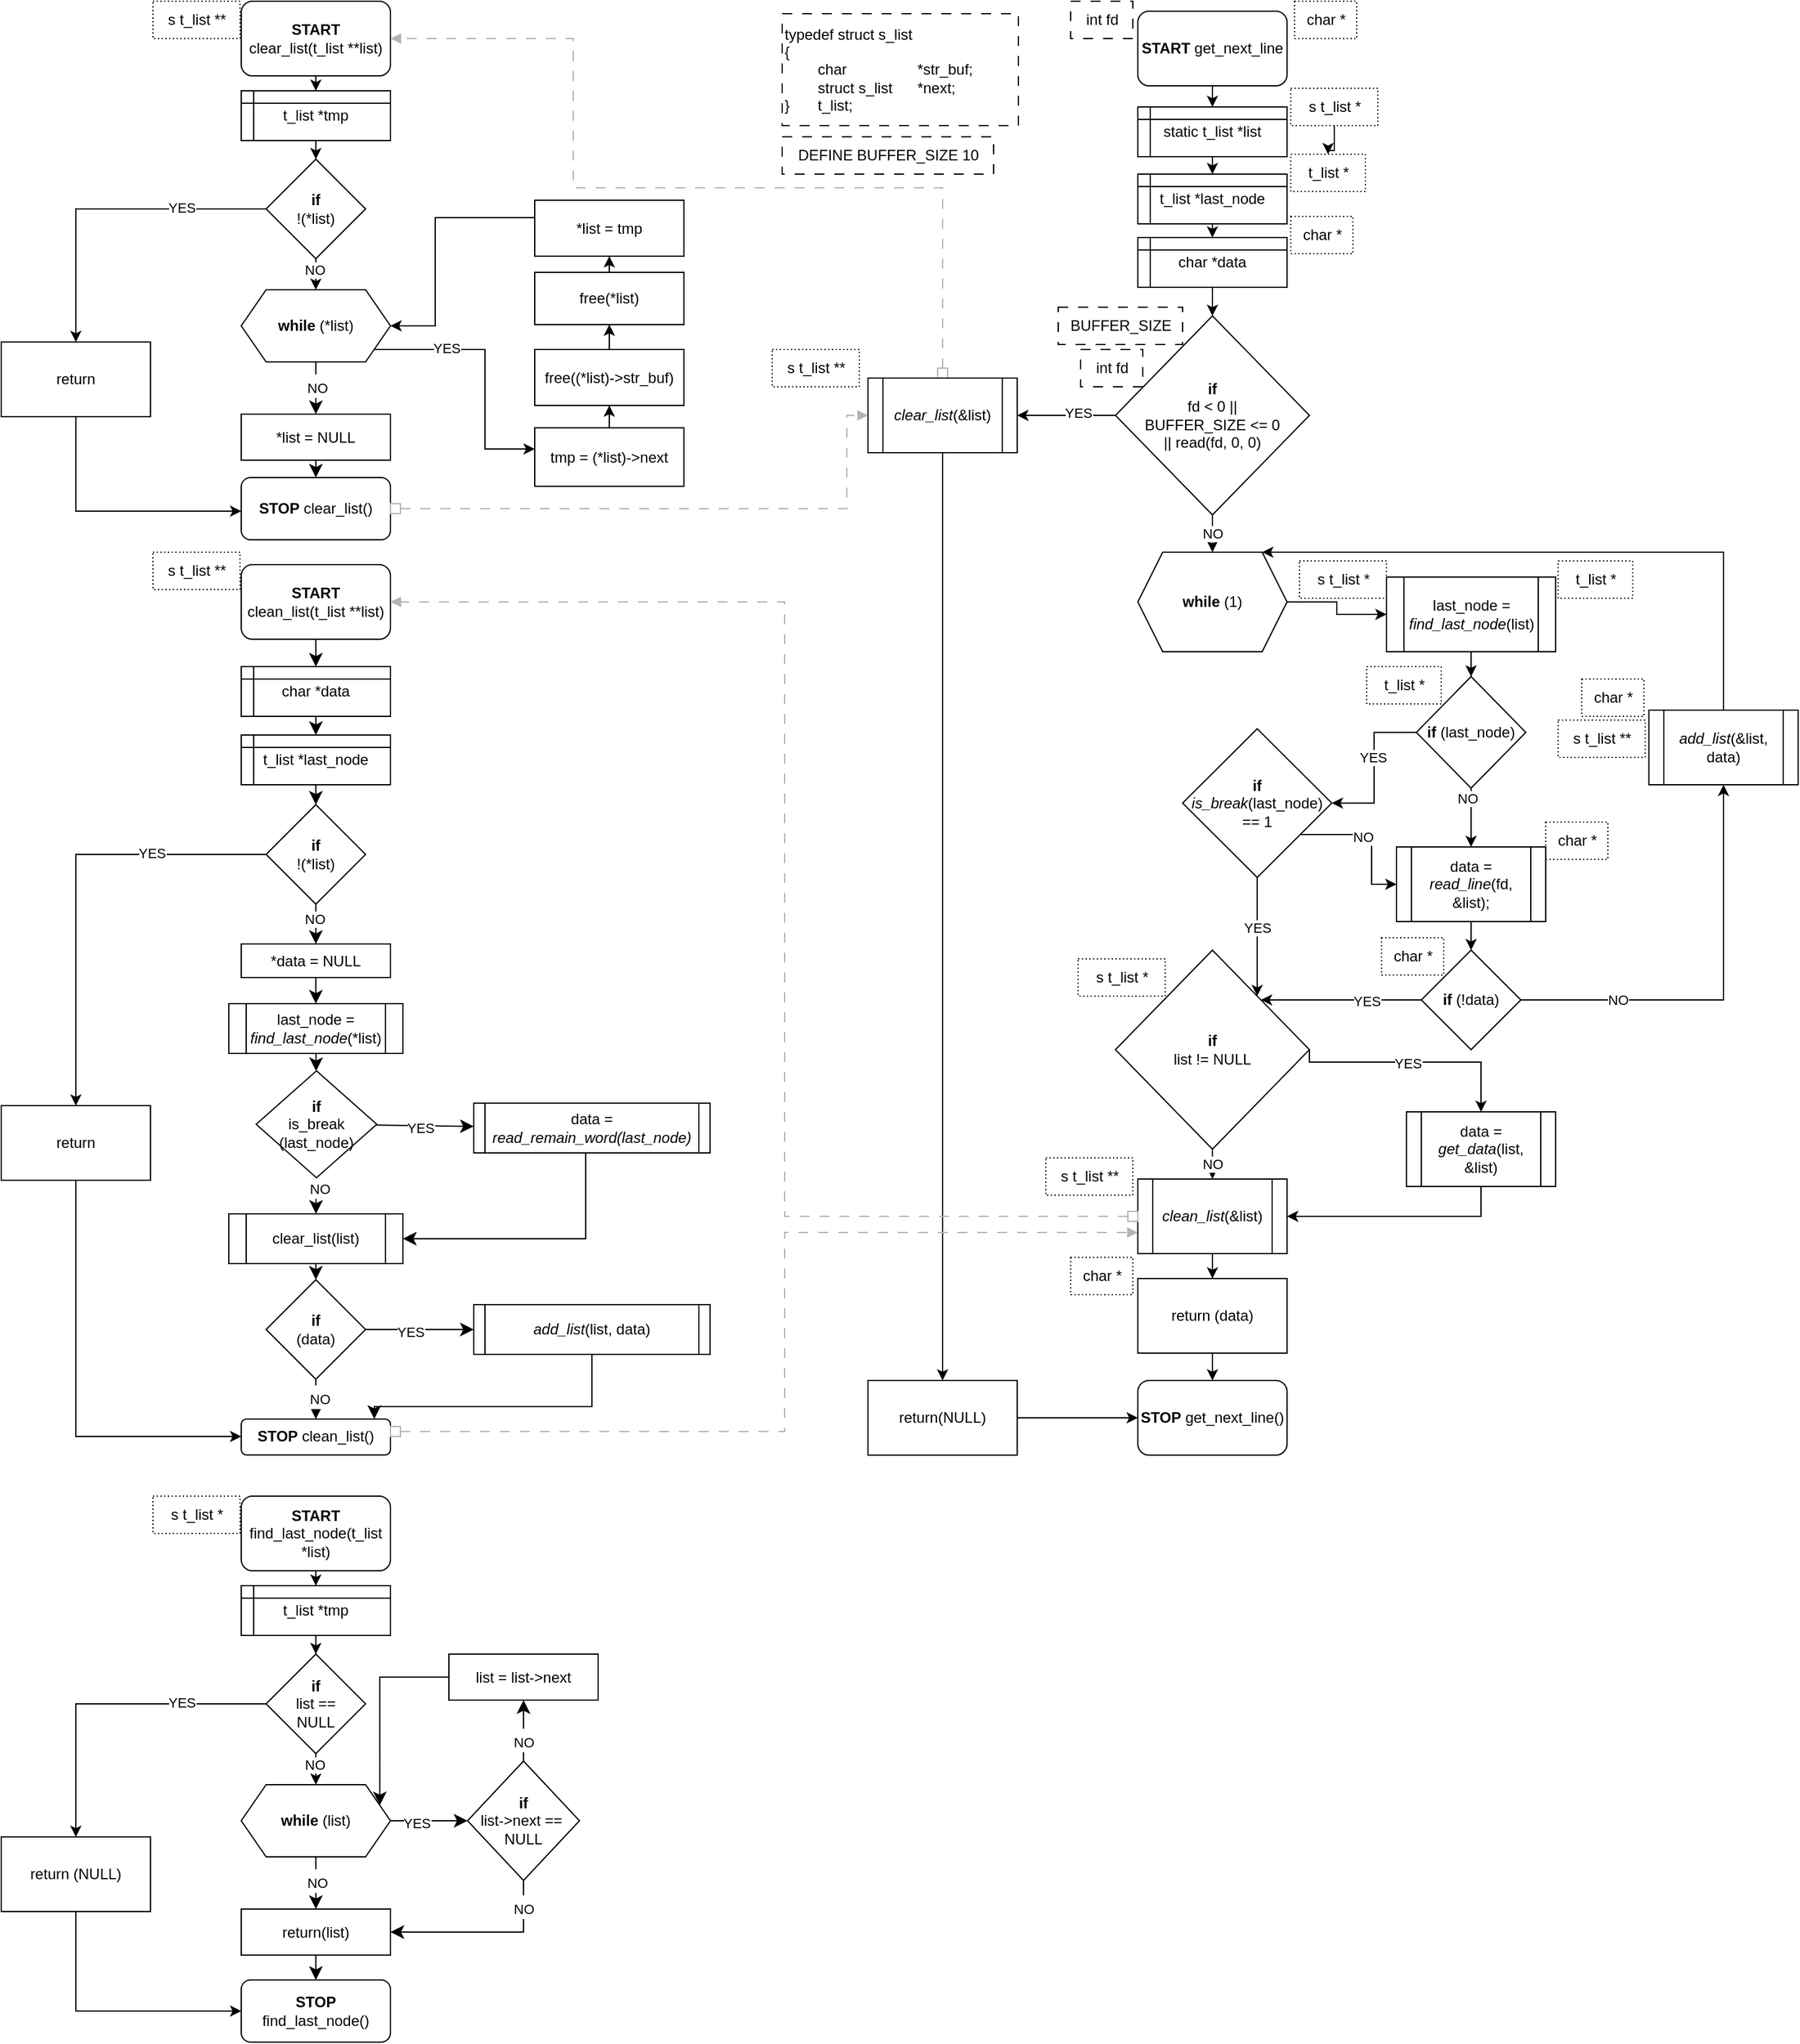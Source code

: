 <mxfile version="22.1.16" type="github">
  <diagram id="C5RBs43oDa-KdzZeNtuy" name="Page-1">
    <mxGraphModel dx="1307" dy="957" grid="1" gridSize="10" guides="1" tooltips="1" connect="1" arrows="1" fold="1" page="1" pageScale="1" pageWidth="827" pageHeight="1169" math="0" shadow="0">
      <root>
        <mxCell id="WIyWlLk6GJQsqaUBKTNV-0" />
        <mxCell id="WIyWlLk6GJQsqaUBKTNV-1" parent="WIyWlLk6GJQsqaUBKTNV-0" />
        <mxCell id="hBUY9OWEQW0w1tbR3MpV-15" style="edgeStyle=orthogonalEdgeStyle;rounded=0;orthogonalLoop=1;jettySize=auto;html=1;" parent="WIyWlLk6GJQsqaUBKTNV-1" source="hBUY9OWEQW0w1tbR3MpV-0" target="hBUY9OWEQW0w1tbR3MpV-2" edge="1">
          <mxGeometry relative="1" as="geometry" />
        </mxCell>
        <mxCell id="hBUY9OWEQW0w1tbR3MpV-0" value="&lt;b&gt;START&lt;/b&gt; get_next_line" style="rounded=1;whiteSpace=wrap;html=1;" parent="WIyWlLk6GJQsqaUBKTNV-1" vertex="1">
          <mxGeometry x="294" y="8" width="120" height="60" as="geometry" />
        </mxCell>
        <mxCell id="hBUY9OWEQW0w1tbR3MpV-1" value="int fd" style="text;html=1;align=center;verticalAlign=middle;resizable=0;points=[];autosize=1;strokeColor=default;fillColor=none;dashed=1;dashPattern=8 8;" parent="WIyWlLk6GJQsqaUBKTNV-1" vertex="1">
          <mxGeometry x="240" width="50" height="30" as="geometry" />
        </mxCell>
        <mxCell id="hBUY9OWEQW0w1tbR3MpV-16" style="edgeStyle=orthogonalEdgeStyle;rounded=0;orthogonalLoop=1;jettySize=auto;html=1;entryX=0.5;entryY=0;entryDx=0;entryDy=0;" parent="WIyWlLk6GJQsqaUBKTNV-1" source="hBUY9OWEQW0w1tbR3MpV-2" target="hBUY9OWEQW0w1tbR3MpV-3" edge="1">
          <mxGeometry relative="1" as="geometry" />
        </mxCell>
        <mxCell id="hBUY9OWEQW0w1tbR3MpV-2" value="static t_list *list" style="shape=internalStorage;whiteSpace=wrap;html=1;backgroundOutline=1;dx=10;dy=10;" parent="WIyWlLk6GJQsqaUBKTNV-1" vertex="1">
          <mxGeometry x="294" y="85" width="120" height="40" as="geometry" />
        </mxCell>
        <mxCell id="hBUY9OWEQW0w1tbR3MpV-17" style="edgeStyle=orthogonalEdgeStyle;rounded=0;orthogonalLoop=1;jettySize=auto;html=1;entryX=0.5;entryY=0;entryDx=0;entryDy=0;" parent="WIyWlLk6GJQsqaUBKTNV-1" source="hBUY9OWEQW0w1tbR3MpV-3" target="hBUY9OWEQW0w1tbR3MpV-4" edge="1">
          <mxGeometry relative="1" as="geometry" />
        </mxCell>
        <mxCell id="hBUY9OWEQW0w1tbR3MpV-3" value="t_list *last_node" style="shape=internalStorage;whiteSpace=wrap;html=1;backgroundOutline=1;dx=10;dy=10;" parent="WIyWlLk6GJQsqaUBKTNV-1" vertex="1">
          <mxGeometry x="294" y="139" width="120" height="40" as="geometry" />
        </mxCell>
        <mxCell id="hBUY9OWEQW0w1tbR3MpV-18" style="edgeStyle=orthogonalEdgeStyle;rounded=0;orthogonalLoop=1;jettySize=auto;html=1;entryX=0.5;entryY=0;entryDx=0;entryDy=0;" parent="WIyWlLk6GJQsqaUBKTNV-1" source="hBUY9OWEQW0w1tbR3MpV-4" target="hBUY9OWEQW0w1tbR3MpV-5" edge="1">
          <mxGeometry relative="1" as="geometry" />
        </mxCell>
        <mxCell id="hBUY9OWEQW0w1tbR3MpV-4" value="char *data" style="shape=internalStorage;whiteSpace=wrap;html=1;backgroundOutline=1;dx=10;dy=10;" parent="WIyWlLk6GJQsqaUBKTNV-1" vertex="1">
          <mxGeometry x="294" y="190" width="120" height="40" as="geometry" />
        </mxCell>
        <mxCell id="hBUY9OWEQW0w1tbR3MpV-8" value="" style="edgeStyle=orthogonalEdgeStyle;rounded=0;orthogonalLoop=1;jettySize=auto;html=1;" parent="WIyWlLk6GJQsqaUBKTNV-1" source="hBUY9OWEQW0w1tbR3MpV-5" target="hBUY9OWEQW0w1tbR3MpV-9" edge="1">
          <mxGeometry relative="1" as="geometry">
            <mxPoint x="178" y="333" as="targetPoint" />
          </mxGeometry>
        </mxCell>
        <mxCell id="hBUY9OWEQW0w1tbR3MpV-22" value="YES" style="edgeLabel;html=1;align=center;verticalAlign=middle;resizable=0;points=[];" parent="hBUY9OWEQW0w1tbR3MpV-8" vertex="1" connectable="0">
          <mxGeometry x="-0.226" y="-2" relative="1" as="geometry">
            <mxPoint as="offset" />
          </mxGeometry>
        </mxCell>
        <mxCell id="hBUY9OWEQW0w1tbR3MpV-20" value="NO" style="edgeStyle=orthogonalEdgeStyle;rounded=0;orthogonalLoop=1;jettySize=auto;html=1;" parent="WIyWlLk6GJQsqaUBKTNV-1" source="hBUY9OWEQW0w1tbR3MpV-5" target="hBUY9OWEQW0w1tbR3MpV-19" edge="1">
          <mxGeometry relative="1" as="geometry" />
        </mxCell>
        <mxCell id="hBUY9OWEQW0w1tbR3MpV-5" value="&lt;b&gt;if&lt;/b&gt;&lt;br&gt;fd &amp;lt; 0 || &lt;br&gt;BUFFER_SIZE &amp;lt;= 0 &lt;br&gt;|| read(fd, 0, 0)" style="rhombus;whiteSpace=wrap;html=1;" parent="WIyWlLk6GJQsqaUBKTNV-1" vertex="1">
          <mxGeometry x="276" y="253" width="156" height="160" as="geometry" />
        </mxCell>
        <mxCell id="hBUY9OWEQW0w1tbR3MpV-6" value="char *" style="text;html=1;align=center;verticalAlign=middle;resizable=0;points=[];autosize=1;strokeColor=default;fillColor=none;dashed=1;dashPattern=1 2;" parent="WIyWlLk6GJQsqaUBKTNV-1" vertex="1">
          <mxGeometry x="420" width="50" height="30" as="geometry" />
        </mxCell>
        <mxCell id="hBUY9OWEQW0w1tbR3MpV-12" value="" style="edgeStyle=orthogonalEdgeStyle;rounded=0;orthogonalLoop=1;jettySize=auto;html=1;" parent="WIyWlLk6GJQsqaUBKTNV-1" source="hBUY9OWEQW0w1tbR3MpV-9" target="hBUY9OWEQW0w1tbR3MpV-11" edge="1">
          <mxGeometry relative="1" as="geometry" />
        </mxCell>
        <mxCell id="hBUY9OWEQW0w1tbR3MpV-86" style="edgeStyle=orthogonalEdgeStyle;rounded=0;orthogonalLoop=1;jettySize=auto;html=1;dashed=1;dashPattern=8 8;strokeColor=#B3B3B3;endArrow=block;endFill=1;startArrow=box;startFill=0;" parent="WIyWlLk6GJQsqaUBKTNV-1" source="hBUY9OWEQW0w1tbR3MpV-9" target="hBUY9OWEQW0w1tbR3MpV-85" edge="1">
          <mxGeometry relative="1" as="geometry">
            <Array as="points">
              <mxPoint x="137" y="150" />
              <mxPoint x="-160" y="150" />
              <mxPoint x="-160" y="30" />
            </Array>
          </mxGeometry>
        </mxCell>
        <mxCell id="hBUY9OWEQW0w1tbR3MpV-9" value="&lt;i&gt;clear_list&lt;/i&gt;(&amp;amp;list)" style="shape=process;whiteSpace=wrap;html=1;backgroundOutline=1;" parent="WIyWlLk6GJQsqaUBKTNV-1" vertex="1">
          <mxGeometry x="77" y="303" width="120" height="60" as="geometry" />
        </mxCell>
        <mxCell id="hBUY9OWEQW0w1tbR3MpV-47" style="edgeStyle=orthogonalEdgeStyle;rounded=0;orthogonalLoop=1;jettySize=auto;html=1;" parent="WIyWlLk6GJQsqaUBKTNV-1" source="hBUY9OWEQW0w1tbR3MpV-11" target="hBUY9OWEQW0w1tbR3MpV-13" edge="1">
          <mxGeometry relative="1" as="geometry" />
        </mxCell>
        <mxCell id="hBUY9OWEQW0w1tbR3MpV-11" value="return(NULL)" style="whiteSpace=wrap;html=1;" parent="WIyWlLk6GJQsqaUBKTNV-1" vertex="1">
          <mxGeometry x="77" y="1109" width="120" height="60" as="geometry" />
        </mxCell>
        <mxCell id="hBUY9OWEQW0w1tbR3MpV-13" value="&lt;b&gt;STOP&lt;/b&gt; get_next_line()" style="rounded=1;whiteSpace=wrap;html=1;" parent="WIyWlLk6GJQsqaUBKTNV-1" vertex="1">
          <mxGeometry x="294" y="1109" width="120" height="60" as="geometry" />
        </mxCell>
        <mxCell id="hBUY9OWEQW0w1tbR3MpV-43" value="" style="edgeStyle=orthogonalEdgeStyle;rounded=0;orthogonalLoop=1;jettySize=auto;html=1;exitX=1;exitY=0.5;exitDx=0;exitDy=0;" parent="WIyWlLk6GJQsqaUBKTNV-1" source="hBUY9OWEQW0w1tbR3MpV-19" target="hBUY9OWEQW0w1tbR3MpV-42" edge="1">
          <mxGeometry relative="1" as="geometry">
            <mxPoint x="414" y="463" as="sourcePoint" />
          </mxGeometry>
        </mxCell>
        <mxCell id="hBUY9OWEQW0w1tbR3MpV-19" value="&lt;b&gt;while&lt;/b&gt; (1)" style="shape=hexagon;perimeter=hexagonPerimeter2;whiteSpace=wrap;html=1;fixedSize=1;" parent="WIyWlLk6GJQsqaUBKTNV-1" vertex="1">
          <mxGeometry x="294" y="443" width="120" height="80" as="geometry" />
        </mxCell>
        <mxCell id="hBUY9OWEQW0w1tbR3MpV-28" value="NO" style="edgeStyle=orthogonalEdgeStyle;rounded=0;orthogonalLoop=1;jettySize=auto;html=1;" parent="WIyWlLk6GJQsqaUBKTNV-1" source="hBUY9OWEQW0w1tbR3MpV-21" target="hBUY9OWEQW0w1tbR3MpV-27" edge="1">
          <mxGeometry relative="1" as="geometry" />
        </mxCell>
        <mxCell id="hBUY9OWEQW0w1tbR3MpV-39" value="" style="edgeStyle=orthogonalEdgeStyle;rounded=0;orthogonalLoop=1;jettySize=auto;html=1;entryX=0.5;entryY=0;entryDx=0;entryDy=0;exitX=1;exitY=0.5;exitDx=0;exitDy=0;" parent="WIyWlLk6GJQsqaUBKTNV-1" source="hBUY9OWEQW0w1tbR3MpV-21" target="hBUY9OWEQW0w1tbR3MpV-38" edge="1">
          <mxGeometry relative="1" as="geometry">
            <Array as="points">
              <mxPoint x="432" y="853" />
              <mxPoint x="570" y="853" />
            </Array>
          </mxGeometry>
        </mxCell>
        <mxCell id="hBUY9OWEQW0w1tbR3MpV-40" value="YES" style="edgeLabel;html=1;align=center;verticalAlign=middle;resizable=0;points=[];" parent="hBUY9OWEQW0w1tbR3MpV-39" vertex="1" connectable="0">
          <mxGeometry x="-0.061" relative="1" as="geometry">
            <mxPoint y="1" as="offset" />
          </mxGeometry>
        </mxCell>
        <mxCell id="hBUY9OWEQW0w1tbR3MpV-21" value="&lt;b&gt;if&lt;/b&gt;&lt;br&gt;list != NULL" style="rhombus;whiteSpace=wrap;html=1;" parent="WIyWlLk6GJQsqaUBKTNV-1" vertex="1">
          <mxGeometry x="276" y="763" width="156" height="160" as="geometry" />
        </mxCell>
        <mxCell id="hBUY9OWEQW0w1tbR3MpV-68" style="edgeStyle=orthogonalEdgeStyle;rounded=0;orthogonalLoop=1;jettySize=auto;html=1;" parent="WIyWlLk6GJQsqaUBKTNV-1" source="hBUY9OWEQW0w1tbR3MpV-27" target="hBUY9OWEQW0w1tbR3MpV-67" edge="1">
          <mxGeometry relative="1" as="geometry" />
        </mxCell>
        <mxCell id="hBUY9OWEQW0w1tbR3MpV-27" value="&lt;i&gt;clean_list&lt;/i&gt;(&amp;amp;list)" style="shape=process;whiteSpace=wrap;html=1;backgroundOutline=1;" parent="WIyWlLk6GJQsqaUBKTNV-1" vertex="1">
          <mxGeometry x="294" y="947" width="120" height="60" as="geometry" />
        </mxCell>
        <mxCell id="hBUY9OWEQW0w1tbR3MpV-33" value="" style="edgeStyle=orthogonalEdgeStyle;rounded=0;orthogonalLoop=1;jettySize=auto;html=1;" parent="WIyWlLk6GJQsqaUBKTNV-1" source="hBUY9OWEQW0w1tbR3MpV-31" target="hBUY9OWEQW0w1tbR3MpV-32" edge="1">
          <mxGeometry relative="1" as="geometry" />
        </mxCell>
        <mxCell id="hBUY9OWEQW0w1tbR3MpV-31" value="s t_list *" style="text;html=1;align=center;verticalAlign=middle;resizable=0;points=[];autosize=1;strokeColor=default;fillColor=none;dashed=1;dashPattern=1 2;" parent="WIyWlLk6GJQsqaUBKTNV-1" vertex="1">
          <mxGeometry x="417" y="70" width="70" height="30" as="geometry" />
        </mxCell>
        <mxCell id="hBUY9OWEQW0w1tbR3MpV-32" value="t_list *" style="text;html=1;align=center;verticalAlign=middle;resizable=0;points=[];autosize=1;strokeColor=default;fillColor=none;dashed=1;dashPattern=1 2;" parent="WIyWlLk6GJQsqaUBKTNV-1" vertex="1">
          <mxGeometry x="417" y="123" width="60" height="30" as="geometry" />
        </mxCell>
        <mxCell id="hBUY9OWEQW0w1tbR3MpV-34" value="char *" style="text;html=1;align=center;verticalAlign=middle;resizable=0;points=[];autosize=1;strokeColor=default;fillColor=none;dashed=1;dashPattern=1 2;" parent="WIyWlLk6GJQsqaUBKTNV-1" vertex="1">
          <mxGeometry x="417" y="173" width="50" height="30" as="geometry" />
        </mxCell>
        <mxCell id="hBUY9OWEQW0w1tbR3MpV-35" value="&lt;div&gt;typedef struct s_list&lt;/div&gt;&lt;div&gt;&lt;span style=&quot;background-color: initial;&quot;&gt;{&lt;/span&gt;&lt;/div&gt;&lt;div&gt;&lt;span style=&quot;white-space: pre;&quot;&gt;&#x9;&lt;/span&gt;char&lt;span style=&quot;white-space: pre;&quot;&gt;&#x9;&lt;/span&gt;&lt;span style=&quot;white-space: pre;&quot;&gt;&#x9;&lt;/span&gt;&lt;span style=&quot;white-space: pre;&quot;&gt;&#x9;&lt;/span&gt;*str_buf;&lt;span style=&quot;&quot;&gt;&lt;span style=&quot;white-space: pre;&quot;&gt;&amp;nbsp;&amp;nbsp;&amp;nbsp;&amp;nbsp;&lt;/span&gt;&lt;/span&gt;&lt;span style=&quot;&quot;&gt;&lt;/span&gt;&lt;/div&gt;&lt;div&gt;&lt;span style=&quot;&quot;&gt;&lt;span style=&quot;white-space: pre;&quot;&gt;&#x9;&lt;/span&gt;struct s_list&lt;span style=&quot;&quot;&gt;&lt;span style=&quot;white-space: pre;&quot;&gt;&amp;nbsp;&amp;nbsp;&amp;nbsp;&amp;nbsp;&lt;span style=&quot;white-space: pre;&quot;&gt;&#x9;&lt;/span&gt;&lt;/span&gt;&lt;/span&gt;*next;&lt;/span&gt;&lt;/div&gt;&lt;div&gt;}&lt;span style=&quot;white-space: pre;&quot;&gt;&#x9;&lt;/span&gt;t_list;&lt;/div&gt;" style="text;html=1;align=left;verticalAlign=middle;resizable=0;points=[];autosize=1;strokeColor=default;fillColor=none;dashed=1;dashPattern=8 8;" parent="WIyWlLk6GJQsqaUBKTNV-1" vertex="1">
          <mxGeometry x="8" y="10" width="190" height="90" as="geometry" />
        </mxCell>
        <mxCell id="hBUY9OWEQW0w1tbR3MpV-41" style="edgeStyle=orthogonalEdgeStyle;rounded=0;orthogonalLoop=1;jettySize=auto;html=1;entryX=1;entryY=0.5;entryDx=0;entryDy=0;" parent="WIyWlLk6GJQsqaUBKTNV-1" source="hBUY9OWEQW0w1tbR3MpV-38" target="hBUY9OWEQW0w1tbR3MpV-27" edge="1">
          <mxGeometry relative="1" as="geometry">
            <Array as="points">
              <mxPoint x="570" y="977" />
            </Array>
          </mxGeometry>
        </mxCell>
        <mxCell id="hBUY9OWEQW0w1tbR3MpV-38" value="data = &lt;i&gt;get_data&lt;/i&gt;(list, &amp;amp;list)" style="shape=process;whiteSpace=wrap;html=1;backgroundOutline=1;" parent="WIyWlLk6GJQsqaUBKTNV-1" vertex="1">
          <mxGeometry x="510" y="893" width="120" height="60" as="geometry" />
        </mxCell>
        <mxCell id="hBUY9OWEQW0w1tbR3MpV-45" value="" style="edgeStyle=orthogonalEdgeStyle;rounded=0;orthogonalLoop=1;jettySize=auto;html=1;" parent="WIyWlLk6GJQsqaUBKTNV-1" source="hBUY9OWEQW0w1tbR3MpV-42" target="hBUY9OWEQW0w1tbR3MpV-44" edge="1">
          <mxGeometry relative="1" as="geometry" />
        </mxCell>
        <mxCell id="hBUY9OWEQW0w1tbR3MpV-42" value="last_node = &lt;i&gt;find_last_node&lt;/i&gt;(list)" style="shape=process;whiteSpace=wrap;html=1;backgroundOutline=1;" parent="WIyWlLk6GJQsqaUBKTNV-1" vertex="1">
          <mxGeometry x="494" y="463" width="136" height="60" as="geometry" />
        </mxCell>
        <mxCell id="hBUY9OWEQW0w1tbR3MpV-49" value="" style="edgeStyle=orthogonalEdgeStyle;rounded=0;orthogonalLoop=1;jettySize=auto;html=1;" parent="WIyWlLk6GJQsqaUBKTNV-1" source="hBUY9OWEQW0w1tbR3MpV-44" target="hBUY9OWEQW0w1tbR3MpV-48" edge="1">
          <mxGeometry relative="1" as="geometry" />
        </mxCell>
        <mxCell id="hBUY9OWEQW0w1tbR3MpV-50" value="NO" style="edgeLabel;html=1;align=center;verticalAlign=middle;resizable=0;points=[];" parent="hBUY9OWEQW0w1tbR3MpV-49" vertex="1" connectable="0">
          <mxGeometry x="-0.66" y="-3" relative="1" as="geometry">
            <mxPoint as="offset" />
          </mxGeometry>
        </mxCell>
        <mxCell id="hBUY9OWEQW0w1tbR3MpV-52" value="" style="edgeStyle=orthogonalEdgeStyle;rounded=0;orthogonalLoop=1;jettySize=auto;html=1;" parent="WIyWlLk6GJQsqaUBKTNV-1" source="hBUY9OWEQW0w1tbR3MpV-44" target="hBUY9OWEQW0w1tbR3MpV-51" edge="1">
          <mxGeometry relative="1" as="geometry" />
        </mxCell>
        <mxCell id="hBUY9OWEQW0w1tbR3MpV-53" value="YES" style="edgeLabel;html=1;align=center;verticalAlign=middle;resizable=0;points=[];" parent="hBUY9OWEQW0w1tbR3MpV-52" vertex="1" connectable="0">
          <mxGeometry x="-0.15" y="-1" relative="1" as="geometry">
            <mxPoint y="1" as="offset" />
          </mxGeometry>
        </mxCell>
        <mxCell id="hBUY9OWEQW0w1tbR3MpV-44" value="&lt;b&gt;if&lt;/b&gt;&amp;nbsp;(last_node)" style="rhombus;whiteSpace=wrap;html=1;" parent="WIyWlLk6GJQsqaUBKTNV-1" vertex="1">
          <mxGeometry x="518" y="543" width="88" height="89.75" as="geometry" />
        </mxCell>
        <mxCell id="hBUY9OWEQW0w1tbR3MpV-55" value="" style="edgeStyle=orthogonalEdgeStyle;rounded=0;orthogonalLoop=1;jettySize=auto;html=1;" parent="WIyWlLk6GJQsqaUBKTNV-1" source="hBUY9OWEQW0w1tbR3MpV-48" target="hBUY9OWEQW0w1tbR3MpV-54" edge="1">
          <mxGeometry relative="1" as="geometry" />
        </mxCell>
        <mxCell id="hBUY9OWEQW0w1tbR3MpV-48" value="data = &lt;i&gt;read_line&lt;/i&gt;(fd, &amp;amp;list);" style="shape=process;whiteSpace=wrap;html=1;backgroundOutline=1;" parent="WIyWlLk6GJQsqaUBKTNV-1" vertex="1">
          <mxGeometry x="502" y="680" width="120" height="60" as="geometry" />
        </mxCell>
        <mxCell id="hBUY9OWEQW0w1tbR3MpV-61" style="edgeStyle=orthogonalEdgeStyle;rounded=0;orthogonalLoop=1;jettySize=auto;html=1;entryX=0;entryY=0.5;entryDx=0;entryDy=0;" parent="WIyWlLk6GJQsqaUBKTNV-1" source="hBUY9OWEQW0w1tbR3MpV-51" target="hBUY9OWEQW0w1tbR3MpV-48" edge="1">
          <mxGeometry relative="1" as="geometry">
            <Array as="points">
              <mxPoint x="482" y="670" />
              <mxPoint x="482" y="710" />
            </Array>
          </mxGeometry>
        </mxCell>
        <mxCell id="hBUY9OWEQW0w1tbR3MpV-62" value="NO" style="edgeLabel;html=1;align=center;verticalAlign=middle;resizable=0;points=[];" parent="hBUY9OWEQW0w1tbR3MpV-61" vertex="1" connectable="0">
          <mxGeometry x="-0.136" y="-1" relative="1" as="geometry">
            <mxPoint y="1" as="offset" />
          </mxGeometry>
        </mxCell>
        <mxCell id="hBUY9OWEQW0w1tbR3MpV-51" value="&lt;b&gt;if&lt;/b&gt;&lt;br&gt;&lt;i&gt;is_break&lt;/i&gt;(last_node) == 1" style="rhombus;whiteSpace=wrap;html=1;" parent="WIyWlLk6GJQsqaUBKTNV-1" vertex="1">
          <mxGeometry x="330" y="585" width="120" height="119.5" as="geometry" />
        </mxCell>
        <mxCell id="hBUY9OWEQW0w1tbR3MpV-64" value="" style="edgeStyle=orthogonalEdgeStyle;rounded=0;orthogonalLoop=1;jettySize=auto;html=1;" parent="WIyWlLk6GJQsqaUBKTNV-1" source="hBUY9OWEQW0w1tbR3MpV-54" target="hBUY9OWEQW0w1tbR3MpV-63" edge="1">
          <mxGeometry relative="1" as="geometry" />
        </mxCell>
        <mxCell id="hBUY9OWEQW0w1tbR3MpV-71" value="NO" style="edgeLabel;html=1;align=center;verticalAlign=middle;resizable=0;points=[];" parent="hBUY9OWEQW0w1tbR3MpV-64" vertex="1" connectable="0">
          <mxGeometry x="-0.537" y="1" relative="1" as="geometry">
            <mxPoint y="1" as="offset" />
          </mxGeometry>
        </mxCell>
        <mxCell id="hBUY9OWEQW0w1tbR3MpV-54" value="&lt;b&gt;if&lt;/b&gt;&amp;nbsp;(!data)" style="rhombus;whiteSpace=wrap;html=1;" parent="WIyWlLk6GJQsqaUBKTNV-1" vertex="1">
          <mxGeometry x="522" y="763" width="80" height="80" as="geometry" />
        </mxCell>
        <mxCell id="hBUY9OWEQW0w1tbR3MpV-57" style="edgeStyle=orthogonalEdgeStyle;rounded=0;orthogonalLoop=1;jettySize=auto;html=1;entryX=1;entryY=0;entryDx=0;entryDy=0;" parent="WIyWlLk6GJQsqaUBKTNV-1" source="hBUY9OWEQW0w1tbR3MpV-54" target="hBUY9OWEQW0w1tbR3MpV-21" edge="1">
          <mxGeometry relative="1" as="geometry">
            <mxPoint x="383.952" y="814.52" as="targetPoint" />
          </mxGeometry>
        </mxCell>
        <mxCell id="hBUY9OWEQW0w1tbR3MpV-58" value="YES" style="edgeLabel;html=1;align=center;verticalAlign=middle;resizable=0;points=[];" parent="hBUY9OWEQW0w1tbR3MpV-57" vertex="1" connectable="0">
          <mxGeometry x="-0.319" y="1" relative="1" as="geometry">
            <mxPoint as="offset" />
          </mxGeometry>
        </mxCell>
        <mxCell id="hBUY9OWEQW0w1tbR3MpV-59" style="edgeStyle=orthogonalEdgeStyle;rounded=0;orthogonalLoop=1;jettySize=auto;html=1;" parent="WIyWlLk6GJQsqaUBKTNV-1" source="hBUY9OWEQW0w1tbR3MpV-51" target="hBUY9OWEQW0w1tbR3MpV-21" edge="1">
          <mxGeometry relative="1" as="geometry">
            <mxPoint x="380" y="809.667" as="targetPoint" />
            <Array as="points">
              <mxPoint x="380" y="660" />
              <mxPoint x="380" y="660" />
            </Array>
          </mxGeometry>
        </mxCell>
        <mxCell id="hBUY9OWEQW0w1tbR3MpV-60" value="YES" style="edgeLabel;html=1;align=center;verticalAlign=middle;resizable=0;points=[];" parent="hBUY9OWEQW0w1tbR3MpV-59" vertex="1" connectable="0">
          <mxGeometry x="-0.164" relative="1" as="geometry">
            <mxPoint as="offset" />
          </mxGeometry>
        </mxCell>
        <mxCell id="hBUY9OWEQW0w1tbR3MpV-65" style="edgeStyle=orthogonalEdgeStyle;rounded=0;orthogonalLoop=1;jettySize=auto;html=1;" parent="WIyWlLk6GJQsqaUBKTNV-1" target="hBUY9OWEQW0w1tbR3MpV-19" edge="1">
          <mxGeometry relative="1" as="geometry">
            <mxPoint x="765" y="570" as="sourcePoint" />
            <mxPoint x="399" y="443" as="targetPoint" />
            <Array as="points">
              <mxPoint x="765" y="443" />
            </Array>
          </mxGeometry>
        </mxCell>
        <mxCell id="hBUY9OWEQW0w1tbR3MpV-63" value="&lt;i&gt;add_list&lt;/i&gt;(&amp;amp;list, data)" style="shape=process;whiteSpace=wrap;html=1;backgroundOutline=1;" parent="WIyWlLk6GJQsqaUBKTNV-1" vertex="1">
          <mxGeometry x="705" y="570" width="120" height="60" as="geometry" />
        </mxCell>
        <mxCell id="hBUY9OWEQW0w1tbR3MpV-66" value="DEFINE BUFFER_SIZE 10" style="text;html=1;align=center;verticalAlign=middle;resizable=0;points=[];autosize=1;strokeColor=default;fillColor=none;dashed=1;dashPattern=8 8;" parent="WIyWlLk6GJQsqaUBKTNV-1" vertex="1">
          <mxGeometry x="8" y="109" width="170" height="30" as="geometry" />
        </mxCell>
        <mxCell id="hBUY9OWEQW0w1tbR3MpV-70" style="edgeStyle=orthogonalEdgeStyle;rounded=0;orthogonalLoop=1;jettySize=auto;html=1;entryX=0.5;entryY=0;entryDx=0;entryDy=0;" parent="WIyWlLk6GJQsqaUBKTNV-1" source="hBUY9OWEQW0w1tbR3MpV-67" target="hBUY9OWEQW0w1tbR3MpV-13" edge="1">
          <mxGeometry relative="1" as="geometry" />
        </mxCell>
        <mxCell id="hBUY9OWEQW0w1tbR3MpV-67" value="return (data)" style="rounded=0;whiteSpace=wrap;html=1;" parent="WIyWlLk6GJQsqaUBKTNV-1" vertex="1">
          <mxGeometry x="294" y="1027" width="120" height="60" as="geometry" />
        </mxCell>
        <mxCell id="hBUY9OWEQW0w1tbR3MpV-72" value="s t_list **" style="text;html=1;align=center;verticalAlign=middle;resizable=0;points=[];autosize=1;strokeColor=default;fillColor=none;dashed=1;dashPattern=1 2;" parent="WIyWlLk6GJQsqaUBKTNV-1" vertex="1">
          <mxGeometry y="280" width="70" height="30" as="geometry" />
        </mxCell>
        <mxCell id="hBUY9OWEQW0w1tbR3MpV-73" value="int fd" style="text;html=1;align=center;verticalAlign=middle;resizable=0;points=[];autosize=1;strokeColor=default;fillColor=none;dashed=1;dashPattern=8 8;" parent="WIyWlLk6GJQsqaUBKTNV-1" vertex="1">
          <mxGeometry x="248" y="280" width="50" height="30" as="geometry" />
        </mxCell>
        <mxCell id="hBUY9OWEQW0w1tbR3MpV-74" value="BUFFER_SIZE" style="text;html=1;align=center;verticalAlign=middle;resizable=0;points=[];autosize=1;strokeColor=default;fillColor=none;dashed=1;dashPattern=8 8;" parent="WIyWlLk6GJQsqaUBKTNV-1" vertex="1">
          <mxGeometry x="230" y="246" width="100" height="30" as="geometry" />
        </mxCell>
        <mxCell id="hBUY9OWEQW0w1tbR3MpV-75" value="s t_list **" style="text;html=1;align=center;verticalAlign=middle;resizable=0;points=[];autosize=1;strokeColor=default;fillColor=none;dashed=1;dashPattern=1 2;" parent="WIyWlLk6GJQsqaUBKTNV-1" vertex="1">
          <mxGeometry x="220" y="930" width="70" height="30" as="geometry" />
        </mxCell>
        <mxCell id="hBUY9OWEQW0w1tbR3MpV-76" value="char *" style="text;html=1;align=center;verticalAlign=middle;resizable=0;points=[];autosize=1;strokeColor=default;fillColor=none;dashed=1;dashPattern=1 2;" parent="WIyWlLk6GJQsqaUBKTNV-1" vertex="1">
          <mxGeometry x="240" y="1010" width="50" height="30" as="geometry" />
        </mxCell>
        <mxCell id="hBUY9OWEQW0w1tbR3MpV-77" value="s t_list *" style="text;html=1;align=center;verticalAlign=middle;resizable=0;points=[];autosize=1;strokeColor=default;fillColor=none;dashed=1;dashPattern=1 2;" parent="WIyWlLk6GJQsqaUBKTNV-1" vertex="1">
          <mxGeometry x="246" y="770" width="70" height="30" as="geometry" />
        </mxCell>
        <mxCell id="hBUY9OWEQW0w1tbR3MpV-78" value="s t_list *" style="text;html=1;align=center;verticalAlign=middle;resizable=0;points=[];autosize=1;strokeColor=default;fillColor=none;dashed=1;dashPattern=1 2;" parent="WIyWlLk6GJQsqaUBKTNV-1" vertex="1">
          <mxGeometry x="424" y="450" width="70" height="30" as="geometry" />
        </mxCell>
        <mxCell id="hBUY9OWEQW0w1tbR3MpV-79" value="t_list *" style="text;html=1;align=center;verticalAlign=middle;resizable=0;points=[];autosize=1;strokeColor=default;fillColor=none;dashed=1;dashPattern=1 2;" parent="WIyWlLk6GJQsqaUBKTNV-1" vertex="1">
          <mxGeometry x="632" y="450" width="60" height="30" as="geometry" />
        </mxCell>
        <mxCell id="hBUY9OWEQW0w1tbR3MpV-80" value="t_list *" style="text;html=1;align=center;verticalAlign=middle;resizable=0;points=[];autosize=1;strokeColor=default;fillColor=none;dashed=1;dashPattern=1 2;" parent="WIyWlLk6GJQsqaUBKTNV-1" vertex="1">
          <mxGeometry x="478" y="535" width="60" height="30" as="geometry" />
        </mxCell>
        <mxCell id="hBUY9OWEQW0w1tbR3MpV-81" value="char *" style="text;html=1;align=center;verticalAlign=middle;resizable=0;points=[];autosize=1;strokeColor=default;fillColor=none;dashed=1;dashPattern=1 2;" parent="WIyWlLk6GJQsqaUBKTNV-1" vertex="1">
          <mxGeometry x="490" y="753" width="50" height="30" as="geometry" />
        </mxCell>
        <mxCell id="hBUY9OWEQW0w1tbR3MpV-82" value="char *" style="text;html=1;align=center;verticalAlign=middle;resizable=0;points=[];autosize=1;strokeColor=default;fillColor=none;dashed=1;dashPattern=1 2;" parent="WIyWlLk6GJQsqaUBKTNV-1" vertex="1">
          <mxGeometry x="622" y="660" width="50" height="30" as="geometry" />
        </mxCell>
        <mxCell id="hBUY9OWEQW0w1tbR3MpV-83" value="char *" style="text;html=1;align=center;verticalAlign=middle;resizable=0;points=[];autosize=1;strokeColor=default;fillColor=none;dashed=1;dashPattern=1 2;" parent="WIyWlLk6GJQsqaUBKTNV-1" vertex="1">
          <mxGeometry x="651" y="545" width="50" height="30" as="geometry" />
        </mxCell>
        <mxCell id="hBUY9OWEQW0w1tbR3MpV-84" value="s t_list **" style="text;html=1;align=center;verticalAlign=middle;resizable=0;points=[];autosize=1;strokeColor=default;fillColor=none;dashed=1;dashPattern=1 2;" parent="WIyWlLk6GJQsqaUBKTNV-1" vertex="1">
          <mxGeometry x="632" y="578" width="70" height="30" as="geometry" />
        </mxCell>
        <mxCell id="hBUY9OWEQW0w1tbR3MpV-89" style="edgeStyle=orthogonalEdgeStyle;rounded=0;orthogonalLoop=1;jettySize=auto;html=1;" parent="WIyWlLk6GJQsqaUBKTNV-1" source="hBUY9OWEQW0w1tbR3MpV-85" target="hBUY9OWEQW0w1tbR3MpV-88" edge="1">
          <mxGeometry relative="1" as="geometry" />
        </mxCell>
        <mxCell id="hBUY9OWEQW0w1tbR3MpV-85" value="&lt;b&gt;START&lt;/b&gt; clear_list(t_list **list)" style="rounded=1;whiteSpace=wrap;html=1;" parent="WIyWlLk6GJQsqaUBKTNV-1" vertex="1">
          <mxGeometry x="-427" width="120" height="60" as="geometry" />
        </mxCell>
        <mxCell id="hBUY9OWEQW0w1tbR3MpV-87" value="s t_list **" style="text;html=1;align=center;verticalAlign=middle;resizable=0;points=[];autosize=1;strokeColor=default;fillColor=none;dashed=1;dashPattern=1 2;" parent="WIyWlLk6GJQsqaUBKTNV-1" vertex="1">
          <mxGeometry x="-498" width="70" height="30" as="geometry" />
        </mxCell>
        <mxCell id="hBUY9OWEQW0w1tbR3MpV-97" style="edgeStyle=orthogonalEdgeStyle;rounded=0;orthogonalLoop=1;jettySize=auto;html=1;" parent="WIyWlLk6GJQsqaUBKTNV-1" source="hBUY9OWEQW0w1tbR3MpV-88" target="hBUY9OWEQW0w1tbR3MpV-90" edge="1">
          <mxGeometry relative="1" as="geometry" />
        </mxCell>
        <mxCell id="hBUY9OWEQW0w1tbR3MpV-88" value="t_list *tmp" style="shape=internalStorage;whiteSpace=wrap;html=1;backgroundOutline=1;dx=10;dy=10;" parent="WIyWlLk6GJQsqaUBKTNV-1" vertex="1">
          <mxGeometry x="-427" y="72" width="120" height="40" as="geometry" />
        </mxCell>
        <mxCell id="hBUY9OWEQW0w1tbR3MpV-92" style="edgeStyle=orthogonalEdgeStyle;rounded=0;orthogonalLoop=1;jettySize=auto;html=1;" parent="WIyWlLk6GJQsqaUBKTNV-1" source="hBUY9OWEQW0w1tbR3MpV-90" target="hBUY9OWEQW0w1tbR3MpV-93" edge="1">
          <mxGeometry relative="1" as="geometry">
            <mxPoint x="-527" y="169" as="targetPoint" />
          </mxGeometry>
        </mxCell>
        <mxCell id="hBUY9OWEQW0w1tbR3MpV-96" value="YES" style="edgeLabel;html=1;align=center;verticalAlign=middle;resizable=0;points=[];" parent="hBUY9OWEQW0w1tbR3MpV-92" vertex="1" connectable="0">
          <mxGeometry x="-0.478" y="-1" relative="1" as="geometry">
            <mxPoint as="offset" />
          </mxGeometry>
        </mxCell>
        <mxCell id="hBUY9OWEQW0w1tbR3MpV-99" style="edgeStyle=orthogonalEdgeStyle;rounded=0;orthogonalLoop=1;jettySize=auto;html=1;" parent="WIyWlLk6GJQsqaUBKTNV-1" source="hBUY9OWEQW0w1tbR3MpV-90" target="hBUY9OWEQW0w1tbR3MpV-98" edge="1">
          <mxGeometry relative="1" as="geometry" />
        </mxCell>
        <mxCell id="hBUY9OWEQW0w1tbR3MpV-115" value="NO" style="edgeLabel;html=1;align=center;verticalAlign=middle;resizable=0;points=[];" parent="hBUY9OWEQW0w1tbR3MpV-99" vertex="1" connectable="0">
          <mxGeometry x="0.415" y="-1" relative="1" as="geometry">
            <mxPoint as="offset" />
          </mxGeometry>
        </mxCell>
        <mxCell id="hBUY9OWEQW0w1tbR3MpV-90" value="&lt;b&gt;if&lt;/b&gt;&lt;br&gt;!(*list)" style="rhombus;whiteSpace=wrap;html=1;" parent="WIyWlLk6GJQsqaUBKTNV-1" vertex="1">
          <mxGeometry x="-407" y="127" width="80" height="80" as="geometry" />
        </mxCell>
        <mxCell id="hBUY9OWEQW0w1tbR3MpV-91" value="&lt;b&gt;STOP&lt;/b&gt;&amp;nbsp;clear_list()" style="rounded=1;whiteSpace=wrap;html=1;" parent="WIyWlLk6GJQsqaUBKTNV-1" vertex="1">
          <mxGeometry x="-427" y="383" width="120" height="50" as="geometry" />
        </mxCell>
        <mxCell id="hBUY9OWEQW0w1tbR3MpV-94" style="edgeStyle=orthogonalEdgeStyle;rounded=0;orthogonalLoop=1;jettySize=auto;html=1;" parent="WIyWlLk6GJQsqaUBKTNV-1" target="hBUY9OWEQW0w1tbR3MpV-91" edge="1">
          <mxGeometry relative="1" as="geometry">
            <mxPoint x="-560" y="306" as="sourcePoint" />
            <mxPoint x="-440" y="514" as="targetPoint" />
            <Array as="points">
              <mxPoint x="-560" y="410" />
            </Array>
          </mxGeometry>
        </mxCell>
        <mxCell id="hBUY9OWEQW0w1tbR3MpV-93" value="return" style="rounded=0;whiteSpace=wrap;html=1;" parent="WIyWlLk6GJQsqaUBKTNV-1" vertex="1">
          <mxGeometry x="-620" y="274" width="120" height="60" as="geometry" />
        </mxCell>
        <mxCell id="hBUY9OWEQW0w1tbR3MpV-95" style="edgeStyle=orthogonalEdgeStyle;rounded=0;orthogonalLoop=1;jettySize=auto;html=1;dashed=1;dashPattern=8 8;strokeColor=#B3B3B3;endArrow=block;endFill=1;startArrow=box;startFill=0;entryX=0;entryY=0.5;entryDx=0;entryDy=0;" parent="WIyWlLk6GJQsqaUBKTNV-1" source="hBUY9OWEQW0w1tbR3MpV-91" target="hBUY9OWEQW0w1tbR3MpV-9" edge="1">
          <mxGeometry relative="1" as="geometry">
            <mxPoint x="-307" y="479" as="sourcePoint" />
            <mxPoint x="77" y="319" as="targetPoint" />
            <Array as="points">
              <mxPoint x="60" y="408" />
              <mxPoint x="60" y="333" />
            </Array>
          </mxGeometry>
        </mxCell>
        <mxCell id="hBUY9OWEQW0w1tbR3MpV-106" value="" style="edgeStyle=orthogonalEdgeStyle;rounded=0;orthogonalLoop=1;jettySize=auto;html=1;" parent="WIyWlLk6GJQsqaUBKTNV-1" source="hBUY9OWEQW0w1tbR3MpV-98" target="hBUY9OWEQW0w1tbR3MpV-105" edge="1">
          <mxGeometry relative="1" as="geometry">
            <Array as="points">
              <mxPoint x="-231" y="280" />
              <mxPoint x="-231" y="360" />
            </Array>
            <mxPoint x="-367" y="264" as="sourcePoint" />
            <mxPoint x="-191" y="341" as="targetPoint" />
          </mxGeometry>
        </mxCell>
        <mxCell id="hBUY9OWEQW0w1tbR3MpV-107" value="YES" style="edgeLabel;html=1;align=center;verticalAlign=middle;resizable=0;points=[];" parent="hBUY9OWEQW0w1tbR3MpV-106" vertex="1" connectable="0">
          <mxGeometry x="-0.444" y="2" relative="1" as="geometry">
            <mxPoint y="1" as="offset" />
          </mxGeometry>
        </mxCell>
        <mxCell id="8XKk1QwSlwQ8x120zKjb-39" style="edgeStyle=none;curved=1;rounded=0;orthogonalLoop=1;jettySize=auto;html=1;fontSize=12;startSize=8;endSize=8;" edge="1" parent="WIyWlLk6GJQsqaUBKTNV-1" source="hBUY9OWEQW0w1tbR3MpV-98" target="hBUY9OWEQW0w1tbR3MpV-100">
          <mxGeometry relative="1" as="geometry" />
        </mxCell>
        <mxCell id="8XKk1QwSlwQ8x120zKjb-40" value="&lt;font style=&quot;font-size: 11px;&quot;&gt;NO&lt;/font&gt;" style="edgeLabel;html=1;align=center;verticalAlign=middle;resizable=0;points=[];fontSize=16;" vertex="1" connectable="0" parent="8XKk1QwSlwQ8x120zKjb-39">
          <mxGeometry x="-0.103" y="1" relative="1" as="geometry">
            <mxPoint as="offset" />
          </mxGeometry>
        </mxCell>
        <mxCell id="hBUY9OWEQW0w1tbR3MpV-98" value="&lt;b&gt;while&lt;/b&gt;&amp;nbsp;(*list)" style="shape=hexagon;perimeter=hexagonPerimeter2;whiteSpace=wrap;html=1;fixedSize=1;" parent="WIyWlLk6GJQsqaUBKTNV-1" vertex="1">
          <mxGeometry x="-427" y="232" width="120" height="58" as="geometry" />
        </mxCell>
        <mxCell id="8XKk1QwSlwQ8x120zKjb-41" style="edgeStyle=none;curved=1;rounded=0;orthogonalLoop=1;jettySize=auto;html=1;fontSize=12;startSize=8;endSize=8;" edge="1" parent="WIyWlLk6GJQsqaUBKTNV-1" source="hBUY9OWEQW0w1tbR3MpV-100" target="hBUY9OWEQW0w1tbR3MpV-91">
          <mxGeometry relative="1" as="geometry" />
        </mxCell>
        <mxCell id="hBUY9OWEQW0w1tbR3MpV-100" value="*list = NULL" style="rounded=0;whiteSpace=wrap;html=1;" parent="WIyWlLk6GJQsqaUBKTNV-1" vertex="1">
          <mxGeometry x="-427" y="332" width="120" height="37" as="geometry" />
        </mxCell>
        <mxCell id="hBUY9OWEQW0w1tbR3MpV-109" value="" style="edgeStyle=orthogonalEdgeStyle;rounded=0;orthogonalLoop=1;jettySize=auto;html=1;" parent="WIyWlLk6GJQsqaUBKTNV-1" source="hBUY9OWEQW0w1tbR3MpV-105" target="hBUY9OWEQW0w1tbR3MpV-108" edge="1">
          <mxGeometry relative="1" as="geometry" />
        </mxCell>
        <mxCell id="hBUY9OWEQW0w1tbR3MpV-105" value="tmp = (*list)-&amp;gt;next" style="whiteSpace=wrap;html=1;" parent="WIyWlLk6GJQsqaUBKTNV-1" vertex="1">
          <mxGeometry x="-191" y="343" width="120" height="47" as="geometry" />
        </mxCell>
        <mxCell id="hBUY9OWEQW0w1tbR3MpV-111" value="" style="edgeStyle=orthogonalEdgeStyle;rounded=0;orthogonalLoop=1;jettySize=auto;html=1;" parent="WIyWlLk6GJQsqaUBKTNV-1" source="hBUY9OWEQW0w1tbR3MpV-108" target="hBUY9OWEQW0w1tbR3MpV-110" edge="1">
          <mxGeometry relative="1" as="geometry" />
        </mxCell>
        <mxCell id="hBUY9OWEQW0w1tbR3MpV-108" value="free((*list)-&amp;gt;str_buf)" style="whiteSpace=wrap;html=1;" parent="WIyWlLk6GJQsqaUBKTNV-1" vertex="1">
          <mxGeometry x="-191" y="280" width="120" height="45" as="geometry" />
        </mxCell>
        <mxCell id="hBUY9OWEQW0w1tbR3MpV-113" value="" style="edgeStyle=orthogonalEdgeStyle;rounded=0;orthogonalLoop=1;jettySize=auto;html=1;" parent="WIyWlLk6GJQsqaUBKTNV-1" source="hBUY9OWEQW0w1tbR3MpV-110" target="hBUY9OWEQW0w1tbR3MpV-112" edge="1">
          <mxGeometry relative="1" as="geometry" />
        </mxCell>
        <mxCell id="hBUY9OWEQW0w1tbR3MpV-110" value="free(*list)" style="whiteSpace=wrap;html=1;" parent="WIyWlLk6GJQsqaUBKTNV-1" vertex="1">
          <mxGeometry x="-191" y="218" width="120" height="42" as="geometry" />
        </mxCell>
        <mxCell id="hBUY9OWEQW0w1tbR3MpV-114" style="edgeStyle=orthogonalEdgeStyle;rounded=0;orthogonalLoop=1;jettySize=auto;html=1;" parent="WIyWlLk6GJQsqaUBKTNV-1" source="hBUY9OWEQW0w1tbR3MpV-112" target="hBUY9OWEQW0w1tbR3MpV-98" edge="1">
          <mxGeometry relative="1" as="geometry">
            <Array as="points">
              <mxPoint x="-271" y="174" />
              <mxPoint x="-271" y="261" />
            </Array>
          </mxGeometry>
        </mxCell>
        <mxCell id="hBUY9OWEQW0w1tbR3MpV-112" value="*list = tmp" style="whiteSpace=wrap;html=1;" parent="WIyWlLk6GJQsqaUBKTNV-1" vertex="1">
          <mxGeometry x="-191" y="160" width="120" height="45" as="geometry" />
        </mxCell>
        <mxCell id="8XKk1QwSlwQ8x120zKjb-5" style="edgeStyle=none;curved=1;rounded=0;orthogonalLoop=1;jettySize=auto;html=1;fontSize=12;startSize=8;endSize=8;" edge="1" parent="WIyWlLk6GJQsqaUBKTNV-1" source="8XKk1QwSlwQ8x120zKjb-1" target="8XKk1QwSlwQ8x120zKjb-4">
          <mxGeometry relative="1" as="geometry" />
        </mxCell>
        <mxCell id="8XKk1QwSlwQ8x120zKjb-1" value="&lt;b&gt;START&lt;/b&gt; clean_list(t_list **list)" style="rounded=1;whiteSpace=wrap;html=1;" vertex="1" parent="WIyWlLk6GJQsqaUBKTNV-1">
          <mxGeometry x="-427" y="453" width="120" height="60" as="geometry" />
        </mxCell>
        <mxCell id="8XKk1QwSlwQ8x120zKjb-32" style="edgeStyle=none;curved=1;rounded=0;orthogonalLoop=1;jettySize=auto;html=1;fontSize=12;startSize=8;endSize=8;" edge="1" parent="WIyWlLk6GJQsqaUBKTNV-1" source="8XKk1QwSlwQ8x120zKjb-3" target="8XKk1QwSlwQ8x120zKjb-11">
          <mxGeometry relative="1" as="geometry" />
        </mxCell>
        <mxCell id="8XKk1QwSlwQ8x120zKjb-3" value="t_list *last_node" style="shape=internalStorage;whiteSpace=wrap;html=1;backgroundOutline=1;dx=10;dy=10;" vertex="1" parent="WIyWlLk6GJQsqaUBKTNV-1">
          <mxGeometry x="-427" y="590" width="120" height="40" as="geometry" />
        </mxCell>
        <mxCell id="8XKk1QwSlwQ8x120zKjb-6" style="edgeStyle=none;curved=1;rounded=0;orthogonalLoop=1;jettySize=auto;html=1;fontSize=12;startSize=8;endSize=8;" edge="1" parent="WIyWlLk6GJQsqaUBKTNV-1" source="8XKk1QwSlwQ8x120zKjb-4" target="8XKk1QwSlwQ8x120zKjb-3">
          <mxGeometry relative="1" as="geometry" />
        </mxCell>
        <mxCell id="8XKk1QwSlwQ8x120zKjb-4" value="char *data" style="shape=internalStorage;whiteSpace=wrap;html=1;backgroundOutline=1;dx=10;dy=10;" vertex="1" parent="WIyWlLk6GJQsqaUBKTNV-1">
          <mxGeometry x="-427" y="535" width="120" height="40" as="geometry" />
        </mxCell>
        <mxCell id="8XKk1QwSlwQ8x120zKjb-7" style="edgeStyle=orthogonalEdgeStyle;rounded=0;orthogonalLoop=1;jettySize=auto;html=1;" edge="1" source="8XKk1QwSlwQ8x120zKjb-11" parent="WIyWlLk6GJQsqaUBKTNV-1" target="8XKk1QwSlwQ8x120zKjb-19">
          <mxGeometry relative="1" as="geometry">
            <mxPoint x="-560" y="895" as="targetPoint" />
          </mxGeometry>
        </mxCell>
        <mxCell id="8XKk1QwSlwQ8x120zKjb-8" value="YES" style="edgeLabel;html=1;align=center;verticalAlign=middle;resizable=0;points=[];" vertex="1" connectable="0" parent="8XKk1QwSlwQ8x120zKjb-7">
          <mxGeometry x="-0.478" y="-1" relative="1" as="geometry">
            <mxPoint as="offset" />
          </mxGeometry>
        </mxCell>
        <mxCell id="8XKk1QwSlwQ8x120zKjb-30" style="edgeStyle=none;curved=1;rounded=0;orthogonalLoop=1;jettySize=auto;html=1;fontSize=12;startSize=8;endSize=8;" edge="1" parent="WIyWlLk6GJQsqaUBKTNV-1" source="8XKk1QwSlwQ8x120zKjb-11" target="8XKk1QwSlwQ8x120zKjb-20">
          <mxGeometry relative="1" as="geometry" />
        </mxCell>
        <mxCell id="8XKk1QwSlwQ8x120zKjb-31" value="NO" style="edgeLabel;html=1;align=center;verticalAlign=middle;resizable=0;points=[];fontSize=11;" vertex="1" connectable="0" parent="8XKk1QwSlwQ8x120zKjb-30">
          <mxGeometry x="-0.243" y="-1" relative="1" as="geometry">
            <mxPoint as="offset" />
          </mxGeometry>
        </mxCell>
        <mxCell id="8XKk1QwSlwQ8x120zKjb-11" value="&lt;b&gt;if&lt;/b&gt;&lt;br&gt;!(*list)" style="rhombus;whiteSpace=wrap;html=1;" vertex="1" parent="WIyWlLk6GJQsqaUBKTNV-1">
          <mxGeometry x="-407" y="646" width="80" height="80" as="geometry" />
        </mxCell>
        <mxCell id="8XKk1QwSlwQ8x120zKjb-12" value="&lt;b&gt;STOP&lt;/b&gt;&amp;nbsp;clean_list()" style="rounded=1;whiteSpace=wrap;html=1;" vertex="1" parent="WIyWlLk6GJQsqaUBKTNV-1">
          <mxGeometry x="-427" y="1140" width="120" height="28.88" as="geometry" />
        </mxCell>
        <mxCell id="8XKk1QwSlwQ8x120zKjb-13" style="edgeStyle=orthogonalEdgeStyle;rounded=0;orthogonalLoop=1;jettySize=auto;html=1;exitX=0.5;exitY=1;exitDx=0;exitDy=0;" edge="1" target="8XKk1QwSlwQ8x120zKjb-12" parent="WIyWlLk6GJQsqaUBKTNV-1" source="8XKk1QwSlwQ8x120zKjb-19">
          <mxGeometry relative="1" as="geometry">
            <mxPoint x="-564" y="947" as="sourcePoint" />
            <mxPoint x="-444" y="1155" as="targetPoint" />
            <Array as="points">
              <mxPoint x="-560" y="1154" />
            </Array>
          </mxGeometry>
        </mxCell>
        <mxCell id="8XKk1QwSlwQ8x120zKjb-19" value="return" style="rounded=0;whiteSpace=wrap;html=1;" vertex="1" parent="WIyWlLk6GJQsqaUBKTNV-1">
          <mxGeometry x="-620" y="888" width="120" height="60" as="geometry" />
        </mxCell>
        <mxCell id="8XKk1QwSlwQ8x120zKjb-35" style="edgeStyle=none;curved=1;rounded=0;orthogonalLoop=1;jettySize=auto;html=1;fontSize=12;startSize=8;endSize=8;" edge="1" parent="WIyWlLk6GJQsqaUBKTNV-1" source="8XKk1QwSlwQ8x120zKjb-20" target="8XKk1QwSlwQ8x120zKjb-34">
          <mxGeometry relative="1" as="geometry" />
        </mxCell>
        <mxCell id="8XKk1QwSlwQ8x120zKjb-20" value="*data = NULL" style="rounded=0;whiteSpace=wrap;html=1;" vertex="1" parent="WIyWlLk6GJQsqaUBKTNV-1">
          <mxGeometry x="-427" y="758" width="120" height="27" as="geometry" />
        </mxCell>
        <mxCell id="8XKk1QwSlwQ8x120zKjb-47" style="edgeStyle=none;curved=1;rounded=0;orthogonalLoop=1;jettySize=auto;html=1;fontSize=12;startSize=8;endSize=8;" edge="1" parent="WIyWlLk6GJQsqaUBKTNV-1" source="8XKk1QwSlwQ8x120zKjb-34" target="8XKk1QwSlwQ8x120zKjb-45">
          <mxGeometry relative="1" as="geometry" />
        </mxCell>
        <mxCell id="8XKk1QwSlwQ8x120zKjb-34" value="last_node = &lt;i&gt;find_last_node&lt;/i&gt;(*list)" style="shape=process;whiteSpace=wrap;html=1;backgroundOutline=1;" vertex="1" parent="WIyWlLk6GJQsqaUBKTNV-1">
          <mxGeometry x="-437" y="806" width="140" height="40" as="geometry" />
        </mxCell>
        <mxCell id="8XKk1QwSlwQ8x120zKjb-49" style="edgeStyle=none;curved=1;rounded=0;orthogonalLoop=1;jettySize=auto;html=1;fontSize=12;startSize=8;endSize=8;" edge="1" parent="WIyWlLk6GJQsqaUBKTNV-1" source="8XKk1QwSlwQ8x120zKjb-44" target="8XKk1QwSlwQ8x120zKjb-46">
          <mxGeometry relative="1" as="geometry" />
        </mxCell>
        <mxCell id="8XKk1QwSlwQ8x120zKjb-44" value="clear_list(list)" style="shape=process;whiteSpace=wrap;html=1;backgroundOutline=1;" vertex="1" parent="WIyWlLk6GJQsqaUBKTNV-1">
          <mxGeometry x="-437" y="975" width="140" height="40" as="geometry" />
        </mxCell>
        <mxCell id="8XKk1QwSlwQ8x120zKjb-48" style="edgeStyle=none;curved=1;rounded=0;orthogonalLoop=1;jettySize=auto;html=1;fontSize=12;startSize=8;endSize=8;" edge="1" parent="WIyWlLk6GJQsqaUBKTNV-1" source="8XKk1QwSlwQ8x120zKjb-45" target="8XKk1QwSlwQ8x120zKjb-44">
          <mxGeometry relative="1" as="geometry" />
        </mxCell>
        <mxCell id="8XKk1QwSlwQ8x120zKjb-59" value="&lt;font style=&quot;font-size: 11px;&quot;&gt;NO&lt;/font&gt;" style="edgeLabel;html=1;align=center;verticalAlign=middle;resizable=0;points=[];fontSize=16;" vertex="1" connectable="0" parent="8XKk1QwSlwQ8x120zKjb-48">
          <mxGeometry x="-0.517" y="3" relative="1" as="geometry">
            <mxPoint as="offset" />
          </mxGeometry>
        </mxCell>
        <mxCell id="8XKk1QwSlwQ8x120zKjb-54" style="edgeStyle=none;curved=1;rounded=0;orthogonalLoop=1;jettySize=auto;html=1;fontSize=12;startSize=8;endSize=8;" edge="1" parent="WIyWlLk6GJQsqaUBKTNV-1" source="8XKk1QwSlwQ8x120zKjb-45" target="8XKk1QwSlwQ8x120zKjb-51">
          <mxGeometry relative="1" as="geometry" />
        </mxCell>
        <mxCell id="8XKk1QwSlwQ8x120zKjb-55" value="&lt;font style=&quot;font-size: 11px;&quot;&gt;YES&lt;/font&gt;" style="edgeLabel;html=1;align=center;verticalAlign=middle;resizable=0;points=[];fontSize=16;" vertex="1" connectable="0" parent="8XKk1QwSlwQ8x120zKjb-54">
          <mxGeometry x="-0.114" relative="1" as="geometry">
            <mxPoint as="offset" />
          </mxGeometry>
        </mxCell>
        <mxCell id="8XKk1QwSlwQ8x120zKjb-45" value="&lt;b&gt;if&lt;/b&gt;&lt;br&gt;is_break&lt;br&gt;(last_node)" style="rhombus;whiteSpace=wrap;html=1;" vertex="1" parent="WIyWlLk6GJQsqaUBKTNV-1">
          <mxGeometry x="-415" y="860" width="97" height="86" as="geometry" />
        </mxCell>
        <mxCell id="8XKk1QwSlwQ8x120zKjb-53" style="edgeStyle=none;curved=1;rounded=0;orthogonalLoop=1;jettySize=auto;html=1;fontSize=12;startSize=8;endSize=8;" edge="1" parent="WIyWlLk6GJQsqaUBKTNV-1" source="8XKk1QwSlwQ8x120zKjb-46" target="8XKk1QwSlwQ8x120zKjb-57">
          <mxGeometry relative="1" as="geometry">
            <mxPoint x="-240" y="1069.645" as="targetPoint" />
          </mxGeometry>
        </mxCell>
        <mxCell id="8XKk1QwSlwQ8x120zKjb-56" value="&lt;font style=&quot;font-size: 11px;&quot;&gt;YES&lt;/font&gt;" style="edgeLabel;html=1;align=center;verticalAlign=middle;resizable=0;points=[];fontSize=16;" vertex="1" connectable="0" parent="8XKk1QwSlwQ8x120zKjb-53">
          <mxGeometry x="-0.17" relative="1" as="geometry">
            <mxPoint as="offset" />
          </mxGeometry>
        </mxCell>
        <mxCell id="8XKk1QwSlwQ8x120zKjb-62" style="edgeStyle=none;curved=1;rounded=0;orthogonalLoop=1;jettySize=auto;html=1;fontSize=12;startSize=8;endSize=8;" edge="1" parent="WIyWlLk6GJQsqaUBKTNV-1" source="8XKk1QwSlwQ8x120zKjb-46" target="8XKk1QwSlwQ8x120zKjb-12">
          <mxGeometry relative="1" as="geometry" />
        </mxCell>
        <mxCell id="8XKk1QwSlwQ8x120zKjb-63" value="&lt;font style=&quot;font-size: 11px;&quot;&gt;NO&lt;/font&gt;" style="edgeLabel;html=1;align=center;verticalAlign=middle;resizable=0;points=[];fontSize=16;" vertex="1" connectable="0" parent="8XKk1QwSlwQ8x120zKjb-62">
          <mxGeometry x="-0.125" y="3" relative="1" as="geometry">
            <mxPoint as="offset" />
          </mxGeometry>
        </mxCell>
        <mxCell id="8XKk1QwSlwQ8x120zKjb-46" value="&lt;b&gt;if&lt;/b&gt;&lt;br&gt;(data)" style="rhombus;whiteSpace=wrap;html=1;" vertex="1" parent="WIyWlLk6GJQsqaUBKTNV-1">
          <mxGeometry x="-407" y="1028" width="80" height="80" as="geometry" />
        </mxCell>
        <mxCell id="8XKk1QwSlwQ8x120zKjb-112" style="edgeStyle=orthogonalEdgeStyle;rounded=0;orthogonalLoop=1;jettySize=auto;html=1;fontSize=12;startSize=8;endSize=8;" edge="1" parent="WIyWlLk6GJQsqaUBKTNV-1" source="8XKk1QwSlwQ8x120zKjb-51" target="8XKk1QwSlwQ8x120zKjb-44">
          <mxGeometry relative="1" as="geometry">
            <Array as="points">
              <mxPoint x="-150" y="995" />
            </Array>
          </mxGeometry>
        </mxCell>
        <mxCell id="8XKk1QwSlwQ8x120zKjb-51" value="data = &lt;i&gt;read_remain_word(last_node)&lt;/i&gt;" style="shape=process;whiteSpace=wrap;html=1;backgroundOutline=1;size=0.048;" vertex="1" parent="WIyWlLk6GJQsqaUBKTNV-1">
          <mxGeometry x="-240" y="886" width="190" height="40" as="geometry" />
        </mxCell>
        <mxCell id="8XKk1QwSlwQ8x120zKjb-111" style="edgeStyle=orthogonalEdgeStyle;rounded=0;orthogonalLoop=1;jettySize=auto;html=1;fontSize=12;startSize=8;endSize=8;" edge="1" parent="WIyWlLk6GJQsqaUBKTNV-1" source="8XKk1QwSlwQ8x120zKjb-57" target="8XKk1QwSlwQ8x120zKjb-12">
          <mxGeometry relative="1" as="geometry">
            <mxPoint x="-145" y="1150" as="targetPoint" />
            <Array as="points">
              <mxPoint x="-145" y="1130" />
              <mxPoint x="-320" y="1130" />
            </Array>
          </mxGeometry>
        </mxCell>
        <mxCell id="8XKk1QwSlwQ8x120zKjb-57" value="&lt;i&gt;add_list&lt;/i&gt;(list, data)" style="shape=process;whiteSpace=wrap;html=1;backgroundOutline=1;size=0.048;" vertex="1" parent="WIyWlLk6GJQsqaUBKTNV-1">
          <mxGeometry x="-240" y="1048" width="190" height="40" as="geometry" />
        </mxCell>
        <mxCell id="8XKk1QwSlwQ8x120zKjb-64" style="edgeStyle=orthogonalEdgeStyle;rounded=0;orthogonalLoop=1;jettySize=auto;html=1;dashed=1;dashPattern=8 8;strokeColor=#B3B3B3;endArrow=block;endFill=1;startArrow=box;startFill=0;" edge="1" parent="WIyWlLk6GJQsqaUBKTNV-1" source="8XKk1QwSlwQ8x120zKjb-12" target="hBUY9OWEQW0w1tbR3MpV-27">
          <mxGeometry relative="1" as="geometry">
            <mxPoint x="-290" y="1112.5" as="sourcePoint" />
            <mxPoint x="94" y="1023.5" as="targetPoint" />
            <Array as="points">
              <mxPoint x="10" y="1150" />
              <mxPoint x="10" y="990" />
            </Array>
          </mxGeometry>
        </mxCell>
        <mxCell id="8XKk1QwSlwQ8x120zKjb-65" style="edgeStyle=orthogonalEdgeStyle;rounded=0;orthogonalLoop=1;jettySize=auto;html=1;dashed=1;dashPattern=8 8;strokeColor=#B3B3B3;endArrow=block;endFill=1;startArrow=box;startFill=0;exitX=0;exitY=0.5;exitDx=0;exitDy=0;" edge="1" parent="WIyWlLk6GJQsqaUBKTNV-1" source="hBUY9OWEQW0w1tbR3MpV-27" target="8XKk1QwSlwQ8x120zKjb-1">
          <mxGeometry relative="1" as="geometry">
            <Array as="points">
              <mxPoint x="10" y="977" />
              <mxPoint x="10" y="483" />
            </Array>
            <mxPoint x="290" y="975" as="sourcePoint" />
            <mxPoint x="-167" y="854.5" as="targetPoint" />
          </mxGeometry>
        </mxCell>
        <mxCell id="8XKk1QwSlwQ8x120zKjb-66" value="s t_list **" style="text;html=1;align=center;verticalAlign=middle;resizable=0;points=[];autosize=1;strokeColor=default;fillColor=none;dashed=1;dashPattern=1 2;" vertex="1" parent="WIyWlLk6GJQsqaUBKTNV-1">
          <mxGeometry x="-498" y="443" width="70" height="30" as="geometry" />
        </mxCell>
        <mxCell id="8XKk1QwSlwQ8x120zKjb-67" style="edgeStyle=orthogonalEdgeStyle;rounded=0;orthogonalLoop=1;jettySize=auto;html=1;" edge="1" source="8XKk1QwSlwQ8x120zKjb-68" target="8XKk1QwSlwQ8x120zKjb-71" parent="WIyWlLk6GJQsqaUBKTNV-1">
          <mxGeometry relative="1" as="geometry" />
        </mxCell>
        <mxCell id="8XKk1QwSlwQ8x120zKjb-68" value="&lt;b&gt;START&lt;br&gt;&lt;/b&gt;find_last_node(t_list *list)" style="rounded=1;whiteSpace=wrap;html=1;" vertex="1" parent="WIyWlLk6GJQsqaUBKTNV-1">
          <mxGeometry x="-427" y="1202" width="120" height="60" as="geometry" />
        </mxCell>
        <mxCell id="8XKk1QwSlwQ8x120zKjb-69" value="s t_list *" style="text;html=1;align=center;verticalAlign=middle;resizable=0;points=[];autosize=1;strokeColor=default;fillColor=none;dashed=1;dashPattern=1 2;" vertex="1" parent="WIyWlLk6GJQsqaUBKTNV-1">
          <mxGeometry x="-498" y="1202" width="70" height="30" as="geometry" />
        </mxCell>
        <mxCell id="8XKk1QwSlwQ8x120zKjb-70" style="edgeStyle=orthogonalEdgeStyle;rounded=0;orthogonalLoop=1;jettySize=auto;html=1;" edge="1" source="8XKk1QwSlwQ8x120zKjb-71" target="8XKk1QwSlwQ8x120zKjb-76" parent="WIyWlLk6GJQsqaUBKTNV-1">
          <mxGeometry relative="1" as="geometry" />
        </mxCell>
        <mxCell id="8XKk1QwSlwQ8x120zKjb-71" value="t_list *tmp" style="shape=internalStorage;whiteSpace=wrap;html=1;backgroundOutline=1;dx=10;dy=10;" vertex="1" parent="WIyWlLk6GJQsqaUBKTNV-1">
          <mxGeometry x="-427" y="1274" width="120" height="40" as="geometry" />
        </mxCell>
        <mxCell id="8XKk1QwSlwQ8x120zKjb-72" style="edgeStyle=orthogonalEdgeStyle;rounded=0;orthogonalLoop=1;jettySize=auto;html=1;" edge="1" source="8XKk1QwSlwQ8x120zKjb-76" target="8XKk1QwSlwQ8x120zKjb-79" parent="WIyWlLk6GJQsqaUBKTNV-1">
          <mxGeometry relative="1" as="geometry">
            <mxPoint x="-527" y="1371" as="targetPoint" />
          </mxGeometry>
        </mxCell>
        <mxCell id="8XKk1QwSlwQ8x120zKjb-73" value="YES" style="edgeLabel;html=1;align=center;verticalAlign=middle;resizable=0;points=[];" vertex="1" connectable="0" parent="8XKk1QwSlwQ8x120zKjb-72">
          <mxGeometry x="-0.478" y="-1" relative="1" as="geometry">
            <mxPoint as="offset" />
          </mxGeometry>
        </mxCell>
        <mxCell id="8XKk1QwSlwQ8x120zKjb-74" style="edgeStyle=orthogonalEdgeStyle;rounded=0;orthogonalLoop=1;jettySize=auto;html=1;" edge="1" source="8XKk1QwSlwQ8x120zKjb-76" target="8XKk1QwSlwQ8x120zKjb-84" parent="WIyWlLk6GJQsqaUBKTNV-1">
          <mxGeometry relative="1" as="geometry" />
        </mxCell>
        <mxCell id="8XKk1QwSlwQ8x120zKjb-75" value="NO" style="edgeLabel;html=1;align=center;verticalAlign=middle;resizable=0;points=[];" vertex="1" connectable="0" parent="8XKk1QwSlwQ8x120zKjb-74">
          <mxGeometry x="0.415" y="-1" relative="1" as="geometry">
            <mxPoint as="offset" />
          </mxGeometry>
        </mxCell>
        <mxCell id="8XKk1QwSlwQ8x120zKjb-76" value="&lt;b&gt;if&lt;/b&gt;&lt;br&gt;list == &lt;br&gt;NULL" style="rhombus;whiteSpace=wrap;html=1;" vertex="1" parent="WIyWlLk6GJQsqaUBKTNV-1">
          <mxGeometry x="-407" y="1329" width="80" height="80" as="geometry" />
        </mxCell>
        <mxCell id="8XKk1QwSlwQ8x120zKjb-77" value="&lt;b&gt;STOP&lt;br&gt;&lt;/b&gt;find_last_node()" style="rounded=1;whiteSpace=wrap;html=1;" vertex="1" parent="WIyWlLk6GJQsqaUBKTNV-1">
          <mxGeometry x="-427" y="1591" width="120" height="50" as="geometry" />
        </mxCell>
        <mxCell id="8XKk1QwSlwQ8x120zKjb-78" style="edgeStyle=orthogonalEdgeStyle;rounded=0;orthogonalLoop=1;jettySize=auto;html=1;" edge="1" target="8XKk1QwSlwQ8x120zKjb-77" parent="WIyWlLk6GJQsqaUBKTNV-1">
          <mxGeometry relative="1" as="geometry">
            <mxPoint x="-560" y="1508" as="sourcePoint" />
            <mxPoint x="-440" y="1716" as="targetPoint" />
            <Array as="points">
              <mxPoint x="-560" y="1616" />
            </Array>
          </mxGeometry>
        </mxCell>
        <mxCell id="8XKk1QwSlwQ8x120zKjb-79" value="return (NULL)" style="rounded=0;whiteSpace=wrap;html=1;" vertex="1" parent="WIyWlLk6GJQsqaUBKTNV-1">
          <mxGeometry x="-620" y="1476" width="120" height="60" as="geometry" />
        </mxCell>
        <mxCell id="8XKk1QwSlwQ8x120zKjb-82" style="edgeStyle=none;curved=1;rounded=0;orthogonalLoop=1;jettySize=auto;html=1;fontSize=12;startSize=8;endSize=8;" edge="1" source="8XKk1QwSlwQ8x120zKjb-84" target="8XKk1QwSlwQ8x120zKjb-86" parent="WIyWlLk6GJQsqaUBKTNV-1">
          <mxGeometry relative="1" as="geometry" />
        </mxCell>
        <mxCell id="8XKk1QwSlwQ8x120zKjb-83" value="&lt;font style=&quot;font-size: 11px;&quot;&gt;NO&lt;/font&gt;" style="edgeLabel;html=1;align=center;verticalAlign=middle;resizable=0;points=[];fontSize=16;" vertex="1" connectable="0" parent="8XKk1QwSlwQ8x120zKjb-82">
          <mxGeometry x="-0.103" y="1" relative="1" as="geometry">
            <mxPoint as="offset" />
          </mxGeometry>
        </mxCell>
        <mxCell id="8XKk1QwSlwQ8x120zKjb-97" style="edgeStyle=none;curved=1;rounded=0;orthogonalLoop=1;jettySize=auto;html=1;fontSize=12;startSize=8;endSize=8;entryX=0;entryY=0.5;entryDx=0;entryDy=0;" edge="1" parent="WIyWlLk6GJQsqaUBKTNV-1" source="8XKk1QwSlwQ8x120zKjb-84" target="8XKk1QwSlwQ8x120zKjb-96">
          <mxGeometry relative="1" as="geometry" />
        </mxCell>
        <mxCell id="8XKk1QwSlwQ8x120zKjb-98" value="&lt;font style=&quot;font-size: 11px;&quot;&gt;YES&lt;/font&gt;" style="edgeLabel;html=1;align=center;verticalAlign=middle;resizable=0;points=[];fontSize=16;" vertex="1" connectable="0" parent="8XKk1QwSlwQ8x120zKjb-97">
          <mxGeometry x="-0.343" relative="1" as="geometry">
            <mxPoint as="offset" />
          </mxGeometry>
        </mxCell>
        <mxCell id="8XKk1QwSlwQ8x120zKjb-84" value="&lt;b&gt;while&lt;/b&gt;&amp;nbsp;(list)" style="shape=hexagon;perimeter=hexagonPerimeter2;whiteSpace=wrap;html=1;fixedSize=1;" vertex="1" parent="WIyWlLk6GJQsqaUBKTNV-1">
          <mxGeometry x="-427" y="1434" width="120" height="58" as="geometry" />
        </mxCell>
        <mxCell id="8XKk1QwSlwQ8x120zKjb-85" style="edgeStyle=none;curved=1;rounded=0;orthogonalLoop=1;jettySize=auto;html=1;fontSize=12;startSize=8;endSize=8;" edge="1" source="8XKk1QwSlwQ8x120zKjb-86" target="8XKk1QwSlwQ8x120zKjb-77" parent="WIyWlLk6GJQsqaUBKTNV-1">
          <mxGeometry relative="1" as="geometry" />
        </mxCell>
        <mxCell id="8XKk1QwSlwQ8x120zKjb-86" value="return(list)" style="rounded=0;whiteSpace=wrap;html=1;" vertex="1" parent="WIyWlLk6GJQsqaUBKTNV-1">
          <mxGeometry x="-427" y="1534" width="120" height="37" as="geometry" />
        </mxCell>
        <mxCell id="8XKk1QwSlwQ8x120zKjb-103" style="edgeStyle=none;curved=1;rounded=0;orthogonalLoop=1;jettySize=auto;html=1;fontSize=12;startSize=8;endSize=8;" edge="1" parent="WIyWlLk6GJQsqaUBKTNV-1" source="8XKk1QwSlwQ8x120zKjb-96" target="8XKk1QwSlwQ8x120zKjb-101">
          <mxGeometry relative="1" as="geometry" />
        </mxCell>
        <mxCell id="8XKk1QwSlwQ8x120zKjb-104" value="&lt;font style=&quot;font-size: 11px;&quot;&gt;NO&lt;/font&gt;" style="edgeLabel;html=1;align=center;verticalAlign=middle;resizable=0;points=[];fontSize=16;" vertex="1" connectable="0" parent="8XKk1QwSlwQ8x120zKjb-103">
          <mxGeometry x="-0.312" relative="1" as="geometry">
            <mxPoint as="offset" />
          </mxGeometry>
        </mxCell>
        <mxCell id="8XKk1QwSlwQ8x120zKjb-113" style="edgeStyle=orthogonalEdgeStyle;rounded=0;orthogonalLoop=1;jettySize=auto;html=1;entryX=1;entryY=0.5;entryDx=0;entryDy=0;fontSize=12;startSize=8;endSize=8;" edge="1" parent="WIyWlLk6GJQsqaUBKTNV-1" source="8XKk1QwSlwQ8x120zKjb-96" target="8XKk1QwSlwQ8x120zKjb-86">
          <mxGeometry relative="1" as="geometry">
            <Array as="points">
              <mxPoint x="-200" y="1553" />
            </Array>
          </mxGeometry>
        </mxCell>
        <mxCell id="8XKk1QwSlwQ8x120zKjb-114" value="&lt;font style=&quot;font-size: 11px;&quot;&gt;NO&lt;/font&gt;" style="edgeLabel;html=1;align=center;verticalAlign=middle;resizable=0;points=[];fontSize=16;" vertex="1" connectable="0" parent="8XKk1QwSlwQ8x120zKjb-113">
          <mxGeometry x="-0.717" relative="1" as="geometry">
            <mxPoint as="offset" />
          </mxGeometry>
        </mxCell>
        <mxCell id="8XKk1QwSlwQ8x120zKjb-96" value="&lt;b&gt;if&lt;/b&gt;&lt;br&gt;list-&amp;gt;next ==&amp;nbsp;&lt;br&gt;NULL" style="rhombus;whiteSpace=wrap;html=1;" vertex="1" parent="WIyWlLk6GJQsqaUBKTNV-1">
          <mxGeometry x="-245" y="1415" width="90" height="96" as="geometry" />
        </mxCell>
        <mxCell id="8XKk1QwSlwQ8x120zKjb-102" style="edgeStyle=orthogonalEdgeStyle;rounded=0;orthogonalLoop=1;jettySize=auto;html=1;fontSize=12;startSize=8;endSize=8;entryX=1;entryY=0.25;entryDx=0;entryDy=0;" edge="1" parent="WIyWlLk6GJQsqaUBKTNV-1" source="8XKk1QwSlwQ8x120zKjb-101" target="8XKk1QwSlwQ8x120zKjb-84">
          <mxGeometry relative="1" as="geometry">
            <Array as="points">
              <mxPoint x="-316" y="1348" />
            </Array>
          </mxGeometry>
        </mxCell>
        <mxCell id="8XKk1QwSlwQ8x120zKjb-101" value="list = list-&amp;gt;next" style="rounded=0;whiteSpace=wrap;html=1;" vertex="1" parent="WIyWlLk6GJQsqaUBKTNV-1">
          <mxGeometry x="-260" y="1329" width="120" height="37" as="geometry" />
        </mxCell>
      </root>
    </mxGraphModel>
  </diagram>
</mxfile>
